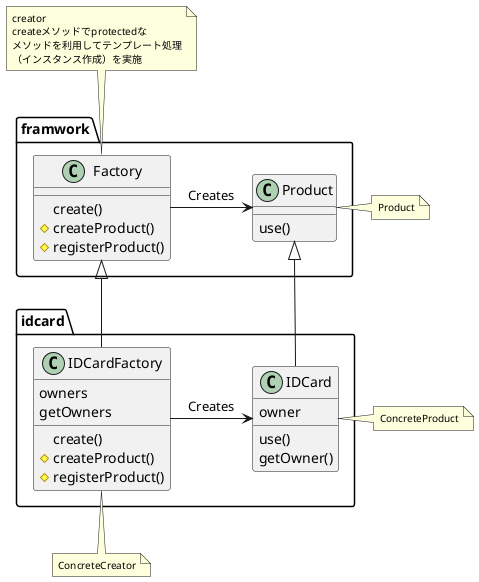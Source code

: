 @startuml

package framwork {
    class Factory {
        create()
        #createProduct()
        #registerProduct()
    }

    class Product {
        use()
    }
}

package idcard {
    class IDCardFactory {
        owners
        create()
        #createProduct()
        #registerProduct()
        getOwners
    }

    class IDCard {
        owner
        use()
        getOwner()
    }
}

Factory <|-do- IDCardFactory
Product <|-do- IDCard
Factory -ri-> Product : Creates
IDCardFactory -ri-> IDCard : Creates

note top of Factory
    <size:10>creator
    <size:10>createメソッドでprotectedな
    <size:10>メソッドを利用してテンプレート処理
    <size:10>（インスタンス作成）を実施
end note

note left of Product
    <size:10>Product
end note

note bottom of IDCardFactory
    <size:10>ConcreteCreator
end note

note left of IDCard
    <size:10>ConcreteProduct
end note

@enduml